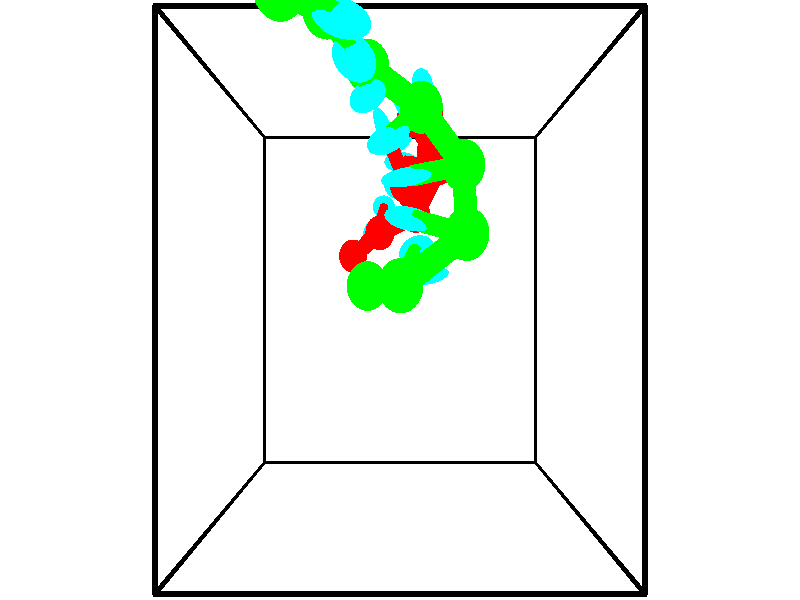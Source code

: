 // switches for output
#declare DRAW_BASES = 1; // possible values are 0, 1; only relevant for DNA ribbons
#declare DRAW_BASES_TYPE = 3; // possible values are 1, 2, 3; only relevant for DNA ribbons
#declare DRAW_FOG = 0; // set to 1 to enable fog

#include "colors.inc"

#include "transforms.inc"
background { rgb <1, 1, 1>}

#default {
   normal{
       ripples 0.25
       frequency 0.20
       turbulence 0.2
       lambda 5
   }
	finish {
		phong 0.1
		phong_size 40.
	}
}

// original window dimensions: 1024x640


// camera settings

camera {
	sky <-0, 1, 0>
	up <-0, 1, 0>
	right 1.6 * <1, 0, 0>
	location <2.5, 2.5, 11.1562>
	look_at <2.5, 2.5, 2.5>
	direction <0, 0, -8.6562>
	angle 67.0682
}


# declare cpy_camera_pos = <2.5, 2.5, 11.1562>;
# if (DRAW_FOG = 1)
fog {
	fog_type 2
	up vnormalize(cpy_camera_pos)
	color rgbt<1,1,1,0.3>
	distance 1e-5
	fog_alt 3e-3
	fog_offset 4
}
# end


// LIGHTS

# declare lum = 6;
global_settings {
	ambient_light rgb lum * <0.05, 0.05, 0.05>
	max_trace_level 15
}# declare cpy_direct_light_amount = 0.25;
light_source
{	1000 * <-1, -1, 1>,
	rgb lum * cpy_direct_light_amount
	parallel
}

light_source
{	1000 * <1, 1, -1>,
	rgb lum * cpy_direct_light_amount
	parallel
}

// strand 0

// nucleotide -1

// particle -1
sphere {
	<2.595206, 3.928491, 2.299011> 0.250000
	pigment { color rgbt <1,0,0,0> }
	no_shadow
}
cylinder {
	<2.414886, 4.277740, 2.373238>,  <2.306695, 4.487290, 2.417773>, 0.100000
	pigment { color rgbt <1,0,0,0> }
	no_shadow
}
cylinder {
	<2.414886, 4.277740, 2.373238>,  <2.595206, 3.928491, 2.299011>, 0.100000
	pigment { color rgbt <1,0,0,0> }
	no_shadow
}

// particle -1
sphere {
	<2.414886, 4.277740, 2.373238> 0.100000
	pigment { color rgbt <1,0,0,0> }
	no_shadow
}
sphere {
	0, 1
	scale<0.080000,0.200000,0.300000>
	matrix <0.808534, 0.487496, -0.329577,
		-0.378224, 0.001464, -0.925713,
		-0.450799, 0.873124, 0.185567,
		2.279647, 4.539678, 2.428908>
	pigment { color rgbt <0,1,1,0> }
	no_shadow
}
cylinder {
	<3.004923, 4.367347, 2.011657>,  <2.595206, 3.928491, 2.299011>, 0.130000
	pigment { color rgbt <1,0,0,0> }
	no_shadow
}

// nucleotide -1

// particle -1
sphere {
	<3.004923, 4.367347, 2.011657> 0.250000
	pigment { color rgbt <1,0,0,0> }
	no_shadow
}
cylinder {
	<2.760239, 4.636360, 2.178276>,  <2.613428, 4.797768, 2.278247>, 0.100000
	pigment { color rgbt <1,0,0,0> }
	no_shadow
}
cylinder {
	<2.760239, 4.636360, 2.178276>,  <3.004923, 4.367347, 2.011657>, 0.100000
	pigment { color rgbt <1,0,0,0> }
	no_shadow
}

// particle -1
sphere {
	<2.760239, 4.636360, 2.178276> 0.100000
	pigment { color rgbt <1,0,0,0> }
	no_shadow
}
sphere {
	0, 1
	scale<0.080000,0.200000,0.300000>
	matrix <0.665185, 0.722282, -0.189311,
		-0.428182, 0.161276, -0.889185,
		-0.611711, 0.672532, 0.416546,
		2.576725, 4.838120, 2.303240>
	pigment { color rgbt <0,1,1,0> }
	no_shadow
}
cylinder {
	<2.701654, 4.893092, 1.623029>,  <3.004923, 4.367347, 2.011657>, 0.130000
	pigment { color rgbt <1,0,0,0> }
	no_shadow
}

// nucleotide -1

// particle -1
sphere {
	<2.701654, 4.893092, 1.623029> 0.250000
	pigment { color rgbt <1,0,0,0> }
	no_shadow
}
cylinder {
	<2.774399, 5.017853, 1.996048>,  <2.818045, 5.092709, 2.219859>, 0.100000
	pigment { color rgbt <1,0,0,0> }
	no_shadow
}
cylinder {
	<2.774399, 5.017853, 1.996048>,  <2.701654, 4.893092, 1.623029>, 0.100000
	pigment { color rgbt <1,0,0,0> }
	no_shadow
}

// particle -1
sphere {
	<2.774399, 5.017853, 1.996048> 0.100000
	pigment { color rgbt <1,0,0,0> }
	no_shadow
}
sphere {
	0, 1
	scale<0.080000,0.200000,0.300000>
	matrix <0.715431, 0.608645, -0.343088,
		-0.674600, 0.729567, -0.112455,
		0.181861, 0.311902, 0.932547,
		2.828957, 5.111423, 2.275812>
	pigment { color rgbt <0,1,1,0> }
	no_shadow
}
cylinder {
	<2.977944, 5.136266, 0.855524>,  <2.701654, 4.893092, 1.623029>, 0.130000
	pigment { color rgbt <1,0,0,0> }
	no_shadow
}

// nucleotide -1

// particle -1
sphere {
	<2.977944, 5.136266, 0.855524> 0.250000
	pigment { color rgbt <1,0,0,0> }
	no_shadow
}
cylinder {
	<2.682213, 4.894127, 0.973473>,  <2.504774, 4.748843, 1.044242>, 0.100000
	pigment { color rgbt <1,0,0,0> }
	no_shadow
}
cylinder {
	<2.682213, 4.894127, 0.973473>,  <2.977944, 5.136266, 0.855524>, 0.100000
	pigment { color rgbt <1,0,0,0> }
	no_shadow
}

// particle -1
sphere {
	<2.682213, 4.894127, 0.973473> 0.100000
	pigment { color rgbt <1,0,0,0> }
	no_shadow
}
sphere {
	0, 1
	scale<0.080000,0.200000,0.300000>
	matrix <0.186784, -0.605110, -0.773921,
		0.646922, -0.517103, 0.560443,
		-0.739327, -0.605348, 0.294872,
		2.460415, 4.712523, 1.061934>
	pigment { color rgbt <0,1,1,0> }
	no_shadow
}
cylinder {
	<3.178151, 4.380922, 0.922868>,  <2.977944, 5.136266, 0.855524>, 0.130000
	pigment { color rgbt <1,0,0,0> }
	no_shadow
}

// nucleotide -1

// particle -1
sphere {
	<3.178151, 4.380922, 0.922868> 0.250000
	pigment { color rgbt <1,0,0,0> }
	no_shadow
}
cylinder {
	<2.801476, 4.442719, 0.803299>,  <2.575470, 4.479796, 0.731557>, 0.100000
	pigment { color rgbt <1,0,0,0> }
	no_shadow
}
cylinder {
	<2.801476, 4.442719, 0.803299>,  <3.178151, 4.380922, 0.922868>, 0.100000
	pigment { color rgbt <1,0,0,0> }
	no_shadow
}

// particle -1
sphere {
	<2.801476, 4.442719, 0.803299> 0.100000
	pigment { color rgbt <1,0,0,0> }
	no_shadow
}
sphere {
	0, 1
	scale<0.080000,0.200000,0.300000>
	matrix <0.136418, -0.636798, -0.758867,
		-0.307592, -0.755395, 0.578590,
		-0.941689, 0.154491, -0.298923,
		2.518969, 4.489066, 0.713622>
	pigment { color rgbt <0,1,1,0> }
	no_shadow
}
cylinder {
	<2.773332, 3.708609, 0.813323>,  <3.178151, 4.380922, 0.922868>, 0.130000
	pigment { color rgbt <1,0,0,0> }
	no_shadow
}

// nucleotide -1

// particle -1
sphere {
	<2.773332, 3.708609, 0.813323> 0.250000
	pigment { color rgbt <1,0,0,0> }
	no_shadow
}
cylinder {
	<2.577187, 3.978531, 0.592712>,  <2.459499, 4.140484, 0.460346>, 0.100000
	pigment { color rgbt <1,0,0,0> }
	no_shadow
}
cylinder {
	<2.577187, 3.978531, 0.592712>,  <2.773332, 3.708609, 0.813323>, 0.100000
	pigment { color rgbt <1,0,0,0> }
	no_shadow
}

// particle -1
sphere {
	<2.577187, 3.978531, 0.592712> 0.100000
	pigment { color rgbt <1,0,0,0> }
	no_shadow
}
sphere {
	0, 1
	scale<0.080000,0.200000,0.300000>
	matrix <0.032954, -0.618027, -0.785466,
		-0.870895, -0.403339, 0.280821,
		-0.490364, 0.674804, -0.551528,
		2.430077, 4.180972, 0.427254>
	pigment { color rgbt <0,1,1,0> }
	no_shadow
}
cylinder {
	<2.153627, 3.468147, 0.727041>,  <2.773332, 3.708609, 0.813323>, 0.130000
	pigment { color rgbt <1,0,0,0> }
	no_shadow
}

// nucleotide -1

// particle -1
sphere {
	<2.153627, 3.468147, 0.727041> 0.250000
	pigment { color rgbt <1,0,0,0> }
	no_shadow
}
cylinder {
	<2.184845, 3.720764, 0.418480>,  <2.203576, 3.872334, 0.233343>, 0.100000
	pigment { color rgbt <1,0,0,0> }
	no_shadow
}
cylinder {
	<2.184845, 3.720764, 0.418480>,  <2.153627, 3.468147, 0.727041>, 0.100000
	pigment { color rgbt <1,0,0,0> }
	no_shadow
}

// particle -1
sphere {
	<2.184845, 3.720764, 0.418480> 0.100000
	pigment { color rgbt <1,0,0,0> }
	no_shadow
}
sphere {
	0, 1
	scale<0.080000,0.200000,0.300000>
	matrix <-0.132616, -0.760310, -0.635879,
		-0.988090, 0.151928, 0.024415,
		0.078045, 0.631543, -0.771403,
		2.208258, 3.910227, 0.187059>
	pigment { color rgbt <0,1,1,0> }
	no_shadow
}
cylinder {
	<1.651018, 3.160248, 0.249542>,  <2.153627, 3.468147, 0.727041>, 0.130000
	pigment { color rgbt <1,0,0,0> }
	no_shadow
}

// nucleotide -1

// particle -1
sphere {
	<1.651018, 3.160248, 0.249542> 0.250000
	pigment { color rgbt <1,0,0,0> }
	no_shadow
}
cylinder {
	<1.880753, 3.407684, 0.035072>,  <2.018594, 3.556146, -0.093610>, 0.100000
	pigment { color rgbt <1,0,0,0> }
	no_shadow
}
cylinder {
	<1.880753, 3.407684, 0.035072>,  <1.651018, 3.160248, 0.249542>, 0.100000
	pigment { color rgbt <1,0,0,0> }
	no_shadow
}

// particle -1
sphere {
	<1.880753, 3.407684, 0.035072> 0.100000
	pigment { color rgbt <1,0,0,0> }
	no_shadow
}
sphere {
	0, 1
	scale<0.080000,0.200000,0.300000>
	matrix <-0.162423, -0.555842, -0.815265,
		-0.802343, 0.555324, -0.218768,
		0.574337, 0.618590, -0.536174,
		2.053054, 3.593261, -0.125780>
	pigment { color rgbt <0,1,1,0> }
	no_shadow
}
// strand 1

// nucleotide -1

// particle -1
sphere {
	<2.108027, 2.640013, 3.871164> 0.250000
	pigment { color rgbt <0,1,0,0> }
	no_shadow
}
cylinder {
	<2.502335, 2.698349, 3.837715>,  <2.738919, 2.733351, 3.817646>, 0.100000
	pigment { color rgbt <0,1,0,0> }
	no_shadow
}
cylinder {
	<2.502335, 2.698349, 3.837715>,  <2.108027, 2.640013, 3.871164>, 0.100000
	pigment { color rgbt <0,1,0,0> }
	no_shadow
}

// particle -1
sphere {
	<2.502335, 2.698349, 3.837715> 0.100000
	pigment { color rgbt <0,1,0,0> }
	no_shadow
}
sphere {
	0, 1
	scale<0.080000,0.200000,0.300000>
	matrix <-0.120603, 0.960024, 0.252603,
		0.117119, -0.238923, 0.963950,
		0.985768, 0.145840, -0.083622,
		2.798065, 2.742101, 3.812629>
	pigment { color rgbt <0,1,1,0> }
	no_shadow
}
cylinder {
	<2.505515, 2.629867, 4.586308>,  <2.108027, 2.640013, 3.871164>, 0.130000
	pigment { color rgbt <0,1,0,0> }
	no_shadow
}

// nucleotide -1

// particle -1
sphere {
	<2.505515, 2.629867, 4.586308> 0.250000
	pigment { color rgbt <0,1,0,0> }
	no_shadow
}
cylinder {
	<2.616013, 2.834091, 4.260605>,  <2.682311, 2.956626, 4.065183>, 0.100000
	pigment { color rgbt <0,1,0,0> }
	no_shadow
}
cylinder {
	<2.616013, 2.834091, 4.260605>,  <2.505515, 2.629867, 4.586308>, 0.100000
	pigment { color rgbt <0,1,0,0> }
	no_shadow
}

// particle -1
sphere {
	<2.616013, 2.834091, 4.260605> 0.100000
	pigment { color rgbt <0,1,0,0> }
	no_shadow
}
sphere {
	0, 1
	scale<0.080000,0.200000,0.300000>
	matrix <-0.044003, 0.853056, 0.519961,
		0.960079, -0.107807, 0.258118,
		0.276245, 0.510562, -0.814258,
		2.698886, 2.987260, 4.016327>
	pigment { color rgbt <0,1,1,0> }
	no_shadow
}
cylinder {
	<3.243068, 3.113135, 4.434274>,  <2.505515, 2.629867, 4.586308>, 0.130000
	pigment { color rgbt <0,1,0,0> }
	no_shadow
}

// nucleotide -1

// particle -1
sphere {
	<3.243068, 3.113135, 4.434274> 0.250000
	pigment { color rgbt <0,1,0,0> }
	no_shadow
}
cylinder {
	<2.877991, 3.209381, 4.302155>,  <2.658945, 3.267129, 4.222883>, 0.100000
	pigment { color rgbt <0,1,0,0> }
	no_shadow
}
cylinder {
	<2.877991, 3.209381, 4.302155>,  <3.243068, 3.113135, 4.434274>, 0.100000
	pigment { color rgbt <0,1,0,0> }
	no_shadow
}

// particle -1
sphere {
	<2.877991, 3.209381, 4.302155> 0.100000
	pigment { color rgbt <0,1,0,0> }
	no_shadow
}
sphere {
	0, 1
	scale<0.080000,0.200000,0.300000>
	matrix <0.033636, 0.849762, 0.526092,
		0.407261, 0.469050, -0.783665,
		-0.912692, 0.240616, -0.330298,
		2.604183, 3.281566, 4.203065>
	pigment { color rgbt <0,1,1,0> }
	no_shadow
}
cylinder {
	<3.237247, 3.800337, 4.149820>,  <3.243068, 3.113135, 4.434274>, 0.130000
	pigment { color rgbt <0,1,0,0> }
	no_shadow
}

// nucleotide -1

// particle -1
sphere {
	<3.237247, 3.800337, 4.149820> 0.250000
	pigment { color rgbt <0,1,0,0> }
	no_shadow
}
cylinder {
	<2.860439, 3.720062, 4.257393>,  <2.634355, 3.671897, 4.321937>, 0.100000
	pigment { color rgbt <0,1,0,0> }
	no_shadow
}
cylinder {
	<2.860439, 3.720062, 4.257393>,  <3.237247, 3.800337, 4.149820>, 0.100000
	pigment { color rgbt <0,1,0,0> }
	no_shadow
}

// particle -1
sphere {
	<2.860439, 3.720062, 4.257393> 0.100000
	pigment { color rgbt <0,1,0,0> }
	no_shadow
}
sphere {
	0, 1
	scale<0.080000,0.200000,0.300000>
	matrix <-0.092606, 0.925803, 0.366487,
		-0.322527, 0.320333, -0.890709,
		-0.942019, -0.200687, 0.268932,
		2.577833, 3.659856, 4.338072>
	pigment { color rgbt <0,1,1,0> }
	no_shadow
}
cylinder {
	<2.750020, 4.380701, 4.079455>,  <3.237247, 3.800337, 4.149820>, 0.130000
	pigment { color rgbt <0,1,0,0> }
	no_shadow
}

// nucleotide -1

// particle -1
sphere {
	<2.750020, 4.380701, 4.079455> 0.250000
	pigment { color rgbt <0,1,0,0> }
	no_shadow
}
cylinder {
	<2.535240, 4.153763, 4.329193>,  <2.406373, 4.017600, 4.479036>, 0.100000
	pigment { color rgbt <0,1,0,0> }
	no_shadow
}
cylinder {
	<2.535240, 4.153763, 4.329193>,  <2.750020, 4.380701, 4.079455>, 0.100000
	pigment { color rgbt <0,1,0,0> }
	no_shadow
}

// particle -1
sphere {
	<2.535240, 4.153763, 4.329193> 0.100000
	pigment { color rgbt <0,1,0,0> }
	no_shadow
}
sphere {
	0, 1
	scale<0.080000,0.200000,0.300000>
	matrix <-0.096835, 0.776640, 0.622458,
		-0.838039, 0.273770, -0.471954,
		-0.536949, -0.567345, 0.624344,
		2.374156, 3.983559, 4.516496>
	pigment { color rgbt <0,1,1,0> }
	no_shadow
}
cylinder {
	<2.127896, 4.737984, 4.212679>,  <2.750020, 4.380701, 4.079455>, 0.130000
	pigment { color rgbt <0,1,0,0> }
	no_shadow
}

// nucleotide -1

// particle -1
sphere {
	<2.127896, 4.737984, 4.212679> 0.250000
	pigment { color rgbt <0,1,0,0> }
	no_shadow
}
cylinder {
	<2.144608, 4.490326, 4.526344>,  <2.154634, 4.341731, 4.714543>, 0.100000
	pigment { color rgbt <0,1,0,0> }
	no_shadow
}
cylinder {
	<2.144608, 4.490326, 4.526344>,  <2.127896, 4.737984, 4.212679>, 0.100000
	pigment { color rgbt <0,1,0,0> }
	no_shadow
}

// particle -1
sphere {
	<2.144608, 4.490326, 4.526344> 0.100000
	pigment { color rgbt <0,1,0,0> }
	no_shadow
}
sphere {
	0, 1
	scale<0.080000,0.200000,0.300000>
	matrix <-0.267288, 0.749317, 0.605873,
		-0.962711, -0.234910, -0.134184,
		0.041779, -0.619146, 0.784164,
		2.157141, 4.304582, 4.761593>
	pigment { color rgbt <0,1,1,0> }
	no_shadow
}
cylinder {
	<1.720459, 5.043406, 4.823013>,  <2.127896, 4.737984, 4.212679>, 0.130000
	pigment { color rgbt <0,1,0,0> }
	no_shadow
}

// nucleotide -1

// particle -1
sphere {
	<1.720459, 5.043406, 4.823013> 0.250000
	pigment { color rgbt <0,1,0,0> }
	no_shadow
}
cylinder {
	<1.903904, 4.739441, 5.007278>,  <2.013971, 4.557062, 5.117837>, 0.100000
	pigment { color rgbt <0,1,0,0> }
	no_shadow
}
cylinder {
	<1.903904, 4.739441, 5.007278>,  <1.720459, 5.043406, 4.823013>, 0.100000
	pigment { color rgbt <0,1,0,0> }
	no_shadow
}

// particle -1
sphere {
	<1.903904, 4.739441, 5.007278> 0.100000
	pigment { color rgbt <0,1,0,0> }
	no_shadow
}
sphere {
	0, 1
	scale<0.080000,0.200000,0.300000>
	matrix <-0.029680, 0.505005, 0.862606,
		-0.888141, -0.409273, 0.209047,
		0.458611, -0.759912, 0.460663,
		2.041487, 4.511467, 5.145477>
	pigment { color rgbt <0,1,1,0> }
	no_shadow
}
cylinder {
	<1.349053, 4.970422, 5.421334>,  <1.720459, 5.043406, 4.823013>, 0.130000
	pigment { color rgbt <0,1,0,0> }
	no_shadow
}

// nucleotide -1

// particle -1
sphere {
	<1.349053, 4.970422, 5.421334> 0.250000
	pigment { color rgbt <0,1,0,0> }
	no_shadow
}
cylinder {
	<1.696918, 4.798050, 5.517654>,  <1.905638, 4.694626, 5.575447>, 0.100000
	pigment { color rgbt <0,1,0,0> }
	no_shadow
}
cylinder {
	<1.696918, 4.798050, 5.517654>,  <1.349053, 4.970422, 5.421334>, 0.100000
	pigment { color rgbt <0,1,0,0> }
	no_shadow
}

// particle -1
sphere {
	<1.696918, 4.798050, 5.517654> 0.100000
	pigment { color rgbt <0,1,0,0> }
	no_shadow
}
sphere {
	0, 1
	scale<0.080000,0.200000,0.300000>
	matrix <0.014742, 0.510254, 0.859897,
		-0.493426, -0.744271, 0.450101,
		0.869663, -0.430931, 0.240801,
		1.957817, 4.668771, 5.589895>
	pigment { color rgbt <0,1,1,0> }
	no_shadow
}
// box output
cylinder {
	<0.000000, 0.000000, 0.000000>,  <5.000000, 0.000000, 0.000000>, 0.025000
	pigment { color rgbt <0,0,0,0> }
	no_shadow
}
cylinder {
	<0.000000, 0.000000, 0.000000>,  <0.000000, 5.000000, 0.000000>, 0.025000
	pigment { color rgbt <0,0,0,0> }
	no_shadow
}
cylinder {
	<0.000000, 0.000000, 0.000000>,  <0.000000, 0.000000, 5.000000>, 0.025000
	pigment { color rgbt <0,0,0,0> }
	no_shadow
}
cylinder {
	<5.000000, 5.000000, 5.000000>,  <0.000000, 5.000000, 5.000000>, 0.025000
	pigment { color rgbt <0,0,0,0> }
	no_shadow
}
cylinder {
	<5.000000, 5.000000, 5.000000>,  <5.000000, 0.000000, 5.000000>, 0.025000
	pigment { color rgbt <0,0,0,0> }
	no_shadow
}
cylinder {
	<5.000000, 5.000000, 5.000000>,  <5.000000, 5.000000, 0.000000>, 0.025000
	pigment { color rgbt <0,0,0,0> }
	no_shadow
}
cylinder {
	<0.000000, 0.000000, 5.000000>,  <0.000000, 5.000000, 5.000000>, 0.025000
	pigment { color rgbt <0,0,0,0> }
	no_shadow
}
cylinder {
	<0.000000, 0.000000, 5.000000>,  <5.000000, 0.000000, 5.000000>, 0.025000
	pigment { color rgbt <0,0,0,0> }
	no_shadow
}
cylinder {
	<5.000000, 5.000000, 0.000000>,  <0.000000, 5.000000, 0.000000>, 0.025000
	pigment { color rgbt <0,0,0,0> }
	no_shadow
}
cylinder {
	<5.000000, 5.000000, 0.000000>,  <5.000000, 0.000000, 0.000000>, 0.025000
	pigment { color rgbt <0,0,0,0> }
	no_shadow
}
cylinder {
	<5.000000, 0.000000, 5.000000>,  <5.000000, 0.000000, 0.000000>, 0.025000
	pigment { color rgbt <0,0,0,0> }
	no_shadow
}
cylinder {
	<0.000000, 5.000000, 0.000000>,  <0.000000, 5.000000, 5.000000>, 0.025000
	pigment { color rgbt <0,0,0,0> }
	no_shadow
}
// end of box output
